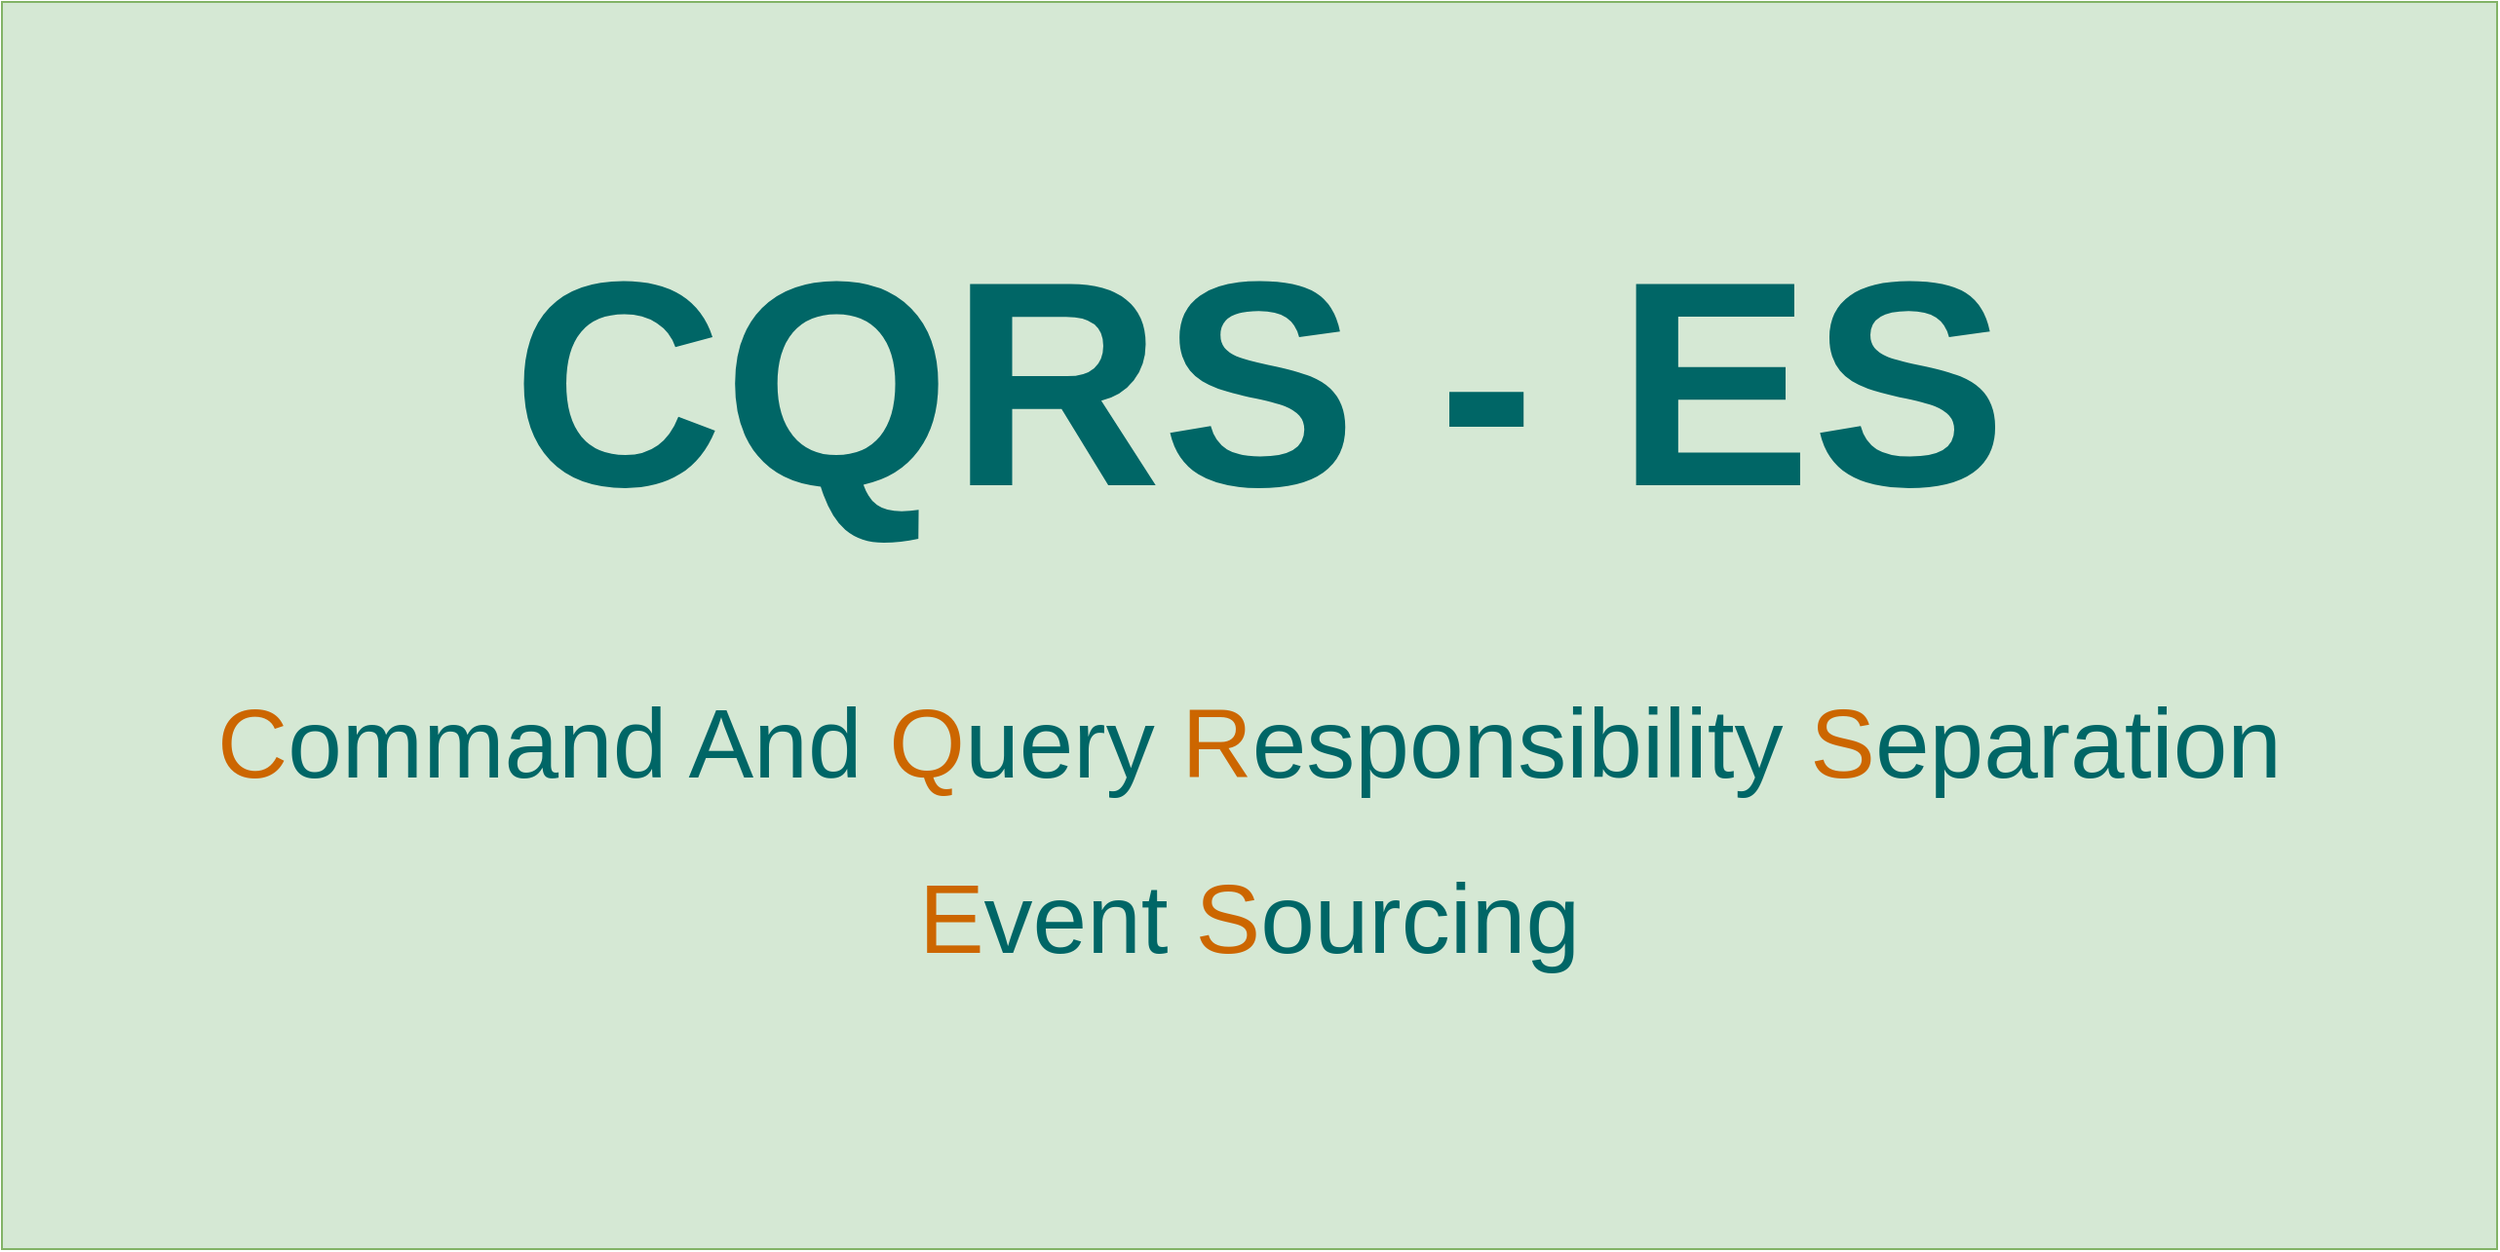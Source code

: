 <mxfile version="18.0.8" type="device"><diagram id="G6Cv-1j_uLm7_sivq4L8" name="Page-1"><mxGraphModel dx="3263" dy="1573" grid="1" gridSize="10" guides="1" tooltips="1" connect="1" arrows="1" fold="1" page="1" pageScale="1" pageWidth="850" pageHeight="1100" math="0" shadow="0"><root><mxCell id="0"/><mxCell id="1" parent="0"/><mxCell id="CeU62NRjdK9liHrWkB4p-1" value="" style="whiteSpace=wrap;html=1;fillColor=#d5e8d4;strokeColor=#82b366;" vertex="1" parent="1"><mxGeometry x="-750" y="150" width="1280" height="640" as="geometry"/></mxCell><mxCell id="CeU62NRjdK9liHrWkB4p-19" value="" style="group" vertex="1" connectable="0" parent="1"><mxGeometry x="-645" y="285" width="1070" height="370" as="geometry"/></mxCell><mxCell id="CeU62NRjdK9liHrWkB4p-4" value="&lt;b&gt;&lt;font style=&quot;font-size: 150px;&quot; color=&quot;#006666&quot;&gt;CQRS - ES&lt;/font&gt;&lt;/b&gt;" style="text;strokeColor=none;fillColor=none;align=center;verticalAlign=middle;whiteSpace=wrap;rounded=0;labelBackgroundColor=none;labelBorderColor=none;html=1;fontSize=70;" vertex="1" parent="CeU62NRjdK9liHrWkB4p-19"><mxGeometry x="150" width="780" height="120" as="geometry"/></mxCell><mxCell id="CeU62NRjdK9liHrWkB4p-15" value="&lt;font style=&quot;font-size: 50px;&quot;&gt;&lt;font color=&quot;#cc6600&quot;&gt;C&lt;/font&gt;ommand And &lt;font color=&quot;#cc6600&quot;&gt;Q&lt;/font&gt;uery &lt;font color=&quot;#cc6600&quot;&gt;R&lt;/font&gt;esponsibility&amp;nbsp;&lt;font color=&quot;#cc6600&quot;&gt;S&lt;/font&gt;eparation&lt;/font&gt;" style="text;html=1;strokeColor=none;fillColor=none;align=center;verticalAlign=middle;whiteSpace=wrap;rounded=0;labelBackgroundColor=none;labelBorderColor=none;fontSize=150;fontColor=#006666;" vertex="1" parent="CeU62NRjdK9liHrWkB4p-19"><mxGeometry y="100" width="1070" height="220" as="geometry"/></mxCell><mxCell id="CeU62NRjdK9liHrWkB4p-16" value="&lt;font color=&quot;#cc6600&quot;&gt;E&lt;/font&gt;vent &lt;font color=&quot;#cc6600&quot;&gt;S&lt;/font&gt;ourcing" style="text;html=1;strokeColor=none;fillColor=none;align=center;verticalAlign=middle;whiteSpace=wrap;rounded=0;labelBackgroundColor=none;labelBorderColor=none;fontSize=50;fontColor=#006666;" vertex="1" parent="CeU62NRjdK9liHrWkB4p-19"><mxGeometry x="360" y="300" width="350" height="70" as="geometry"/></mxCell></root></mxGraphModel></diagram></mxfile>